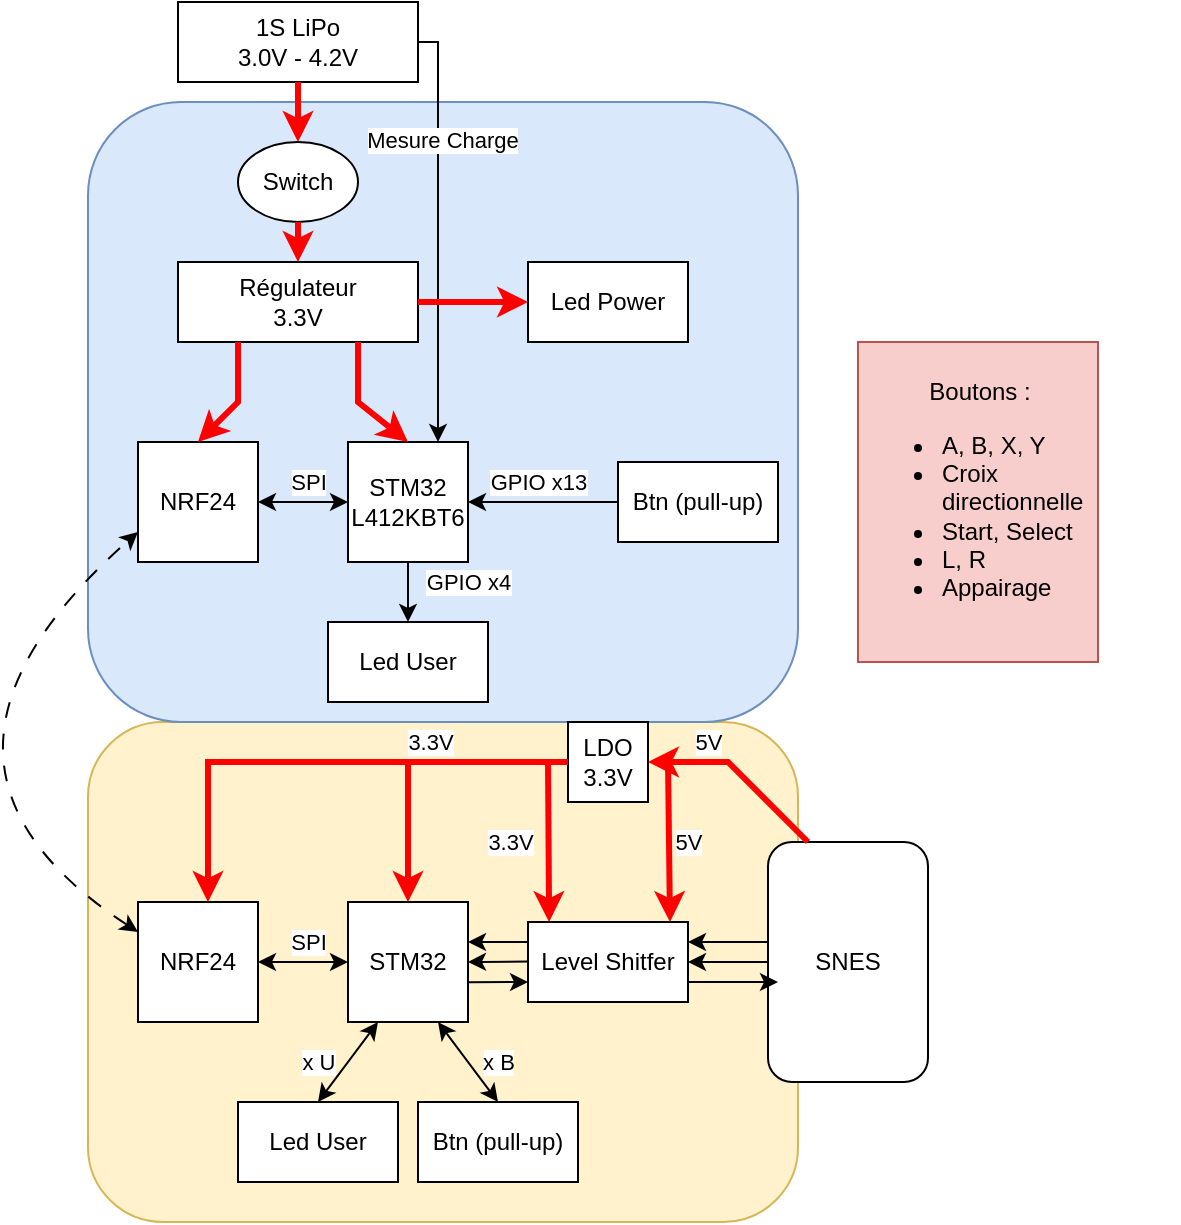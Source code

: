 <mxfile version="21.1.5">
  <diagram name="Page-1" id="msHvTRWVfyWcn1LJuCkx">
    <mxGraphModel dx="1133" dy="663" grid="1" gridSize="10" guides="1" tooltips="1" connect="1" arrows="1" fold="1" page="1" pageScale="1" pageWidth="850" pageHeight="1100" math="0" shadow="0">
      <root>
        <mxCell id="0" />
        <mxCell id="1" parent="0" />
        <mxCell id="XxLqjVawVQWkBtTDdWvX-86" value="" style="rounded=1;whiteSpace=wrap;html=1;fillColor=#fff2cc;strokeColor=#d6b656;" vertex="1" parent="1">
          <mxGeometry x="215" y="370" width="355" height="250" as="geometry" />
        </mxCell>
        <mxCell id="XxLqjVawVQWkBtTDdWvX-85" value="" style="rounded=1;whiteSpace=wrap;html=1;fillColor=#dae8fc;strokeColor=#6c8ebf;" vertex="1" parent="1">
          <mxGeometry x="215" y="60" width="355" height="310" as="geometry" />
        </mxCell>
        <mxCell id="XxLqjVawVQWkBtTDdWvX-2" value="Level Shitfer" style="rounded=0;whiteSpace=wrap;html=1;" vertex="1" parent="1">
          <mxGeometry x="435" y="470" width="80" height="40" as="geometry" />
        </mxCell>
        <mxCell id="XxLqjVawVQWkBtTDdWvX-3" value="SNES" style="rounded=1;whiteSpace=wrap;html=1;" vertex="1" parent="1">
          <mxGeometry x="555" y="430" width="80" height="120" as="geometry" />
        </mxCell>
        <mxCell id="XxLqjVawVQWkBtTDdWvX-4" value="STM32" style="whiteSpace=wrap;html=1;aspect=fixed;" vertex="1" parent="1">
          <mxGeometry x="345" y="460" width="60" height="60" as="geometry" />
        </mxCell>
        <mxCell id="XxLqjVawVQWkBtTDdWvX-5" value="&lt;div&gt;LDO&lt;/div&gt;&lt;div&gt;3.3V&lt;br&gt;&lt;/div&gt;" style="whiteSpace=wrap;html=1;aspect=fixed;" vertex="1" parent="1">
          <mxGeometry x="455" y="370" width="40" height="40" as="geometry" />
        </mxCell>
        <mxCell id="XxLqjVawVQWkBtTDdWvX-6" value="" style="endArrow=classic;html=1;rounded=0;exitX=0.25;exitY=0;exitDx=0;exitDy=0;entryX=1;entryY=0.5;entryDx=0;entryDy=0;fillColor=#f8cecc;strokeColor=#FF0000;strokeWidth=3;" edge="1" parent="1" source="XxLqjVawVQWkBtTDdWvX-3" target="XxLqjVawVQWkBtTDdWvX-5">
          <mxGeometry width="50" height="50" relative="1" as="geometry">
            <mxPoint x="395" y="500" as="sourcePoint" />
            <mxPoint x="445" y="450" as="targetPoint" />
            <Array as="points">
              <mxPoint x="535" y="390" />
            </Array>
          </mxGeometry>
        </mxCell>
        <mxCell id="XxLqjVawVQWkBtTDdWvX-9" value="5V" style="edgeLabel;html=1;align=center;verticalAlign=middle;resizable=0;points=[];" vertex="1" connectable="0" parent="XxLqjVawVQWkBtTDdWvX-6">
          <mxGeometry x="-0.13" y="-2" relative="1" as="geometry">
            <mxPoint x="-22" y="-19" as="offset" />
          </mxGeometry>
        </mxCell>
        <mxCell id="XxLqjVawVQWkBtTDdWvX-7" value="" style="endArrow=classic;html=1;rounded=0;exitX=0;exitY=0.5;exitDx=0;exitDy=0;entryX=0.5;entryY=0;entryDx=0;entryDy=0;fillColor=#f8cecc;strokeColor=#FF0000;strokeWidth=3;" edge="1" parent="1" source="XxLqjVawVQWkBtTDdWvX-5" target="XxLqjVawVQWkBtTDdWvX-4">
          <mxGeometry width="50" height="50" relative="1" as="geometry">
            <mxPoint x="425" y="420" as="sourcePoint" />
            <mxPoint x="345" y="380" as="targetPoint" />
            <Array as="points">
              <mxPoint x="375" y="390" />
            </Array>
          </mxGeometry>
        </mxCell>
        <mxCell id="XxLqjVawVQWkBtTDdWvX-8" value="3.3V" style="edgeLabel;html=1;align=center;verticalAlign=middle;resizable=0;points=[];" vertex="1" connectable="0" parent="XxLqjVawVQWkBtTDdWvX-7">
          <mxGeometry x="-0.697" relative="1" as="geometry">
            <mxPoint x="-47" y="-10" as="offset" />
          </mxGeometry>
        </mxCell>
        <mxCell id="XxLqjVawVQWkBtTDdWvX-10" value="" style="endArrow=classic;html=1;rounded=0;entryX=0.132;entryY=0.001;entryDx=0;entryDy=0;entryPerimeter=0;strokeColor=#FF0000;strokeWidth=3;" edge="1" parent="1" target="XxLqjVawVQWkBtTDdWvX-2">
          <mxGeometry width="50" height="50" relative="1" as="geometry">
            <mxPoint x="445" y="390" as="sourcePoint" />
            <mxPoint x="445" y="450" as="targetPoint" />
          </mxGeometry>
        </mxCell>
        <mxCell id="XxLqjVawVQWkBtTDdWvX-11" value="3.3V" style="edgeLabel;html=1;align=center;verticalAlign=middle;resizable=0;points=[];" vertex="1" connectable="0" parent="XxLqjVawVQWkBtTDdWvX-10">
          <mxGeometry x="0.465" relative="1" as="geometry">
            <mxPoint x="-20" y="-19" as="offset" />
          </mxGeometry>
        </mxCell>
        <mxCell id="XxLqjVawVQWkBtTDdWvX-12" value="" style="endArrow=classic;html=1;rounded=0;entryX=0.132;entryY=0.001;entryDx=0;entryDy=0;entryPerimeter=0;strokeColor=#FF0000;strokeWidth=3;" edge="1" parent="1">
          <mxGeometry width="50" height="50" relative="1" as="geometry">
            <mxPoint x="505" y="390" as="sourcePoint" />
            <mxPoint x="506" y="470" as="targetPoint" />
          </mxGeometry>
        </mxCell>
        <mxCell id="XxLqjVawVQWkBtTDdWvX-13" value="5V" style="edgeLabel;html=1;align=center;verticalAlign=middle;resizable=0;points=[];" vertex="1" connectable="0" parent="XxLqjVawVQWkBtTDdWvX-12">
          <mxGeometry x="0.465" relative="1" as="geometry">
            <mxPoint x="9" y="-19" as="offset" />
          </mxGeometry>
        </mxCell>
        <mxCell id="XxLqjVawVQWkBtTDdWvX-14" value="" style="endArrow=classic;html=1;rounded=0;entryX=0;entryY=0.75;entryDx=0;entryDy=0;exitX=1.006;exitY=0.669;exitDx=0;exitDy=0;exitPerimeter=0;" edge="1" parent="1" source="XxLqjVawVQWkBtTDdWvX-4" target="XxLqjVawVQWkBtTDdWvX-2">
          <mxGeometry width="50" height="50" relative="1" as="geometry">
            <mxPoint x="445" y="600" as="sourcePoint" />
            <mxPoint x="495" y="550" as="targetPoint" />
          </mxGeometry>
        </mxCell>
        <mxCell id="XxLqjVawVQWkBtTDdWvX-16" value="" style="endArrow=classic;html=1;rounded=0;entryX=1;entryY=0.5;entryDx=0;entryDy=0;exitX=0;exitY=0.5;exitDx=0;exitDy=0;" edge="1" parent="1" source="XxLqjVawVQWkBtTDdWvX-3" target="XxLqjVawVQWkBtTDdWvX-2">
          <mxGeometry width="50" height="50" relative="1" as="geometry">
            <mxPoint x="525" y="510" as="sourcePoint" />
            <mxPoint x="567" y="510" as="targetPoint" />
          </mxGeometry>
        </mxCell>
        <mxCell id="XxLqjVawVQWkBtTDdWvX-17" value="" style="endArrow=classic;html=1;rounded=0;entryX=1;entryY=0.5;entryDx=0;entryDy=0;exitX=0;exitY=0.5;exitDx=0;exitDy=0;" edge="1" parent="1">
          <mxGeometry width="50" height="50" relative="1" as="geometry">
            <mxPoint x="555" y="480" as="sourcePoint" />
            <mxPoint x="515" y="480" as="targetPoint" />
          </mxGeometry>
        </mxCell>
        <mxCell id="XxLqjVawVQWkBtTDdWvX-18" value="" style="endArrow=classic;html=1;rounded=0;exitX=0;exitY=0.5;exitDx=0;exitDy=0;" edge="1" parent="1">
          <mxGeometry width="50" height="50" relative="1" as="geometry">
            <mxPoint x="435" y="489.76" as="sourcePoint" />
            <mxPoint x="405" y="490" as="targetPoint" />
          </mxGeometry>
        </mxCell>
        <mxCell id="XxLqjVawVQWkBtTDdWvX-19" value="" style="endArrow=classic;html=1;rounded=0;exitX=0;exitY=0.5;exitDx=0;exitDy=0;" edge="1" parent="1">
          <mxGeometry width="50" height="50" relative="1" as="geometry">
            <mxPoint x="435" y="480" as="sourcePoint" />
            <mxPoint x="405" y="480" as="targetPoint" />
          </mxGeometry>
        </mxCell>
        <mxCell id="XxLqjVawVQWkBtTDdWvX-21" value="NRF24" style="whiteSpace=wrap;html=1;aspect=fixed;" vertex="1" parent="1">
          <mxGeometry x="240" y="460" width="60" height="60" as="geometry" />
        </mxCell>
        <mxCell id="XxLqjVawVQWkBtTDdWvX-23" value="" style="endArrow=classic;html=1;rounded=0;entryX=0.5;entryY=0;entryDx=0;entryDy=0;fillColor=#f8cecc;strokeColor=#FF0000;strokeWidth=3;" edge="1" parent="1">
          <mxGeometry width="50" height="50" relative="1" as="geometry">
            <mxPoint x="380" y="390" as="sourcePoint" />
            <mxPoint x="275" y="460" as="targetPoint" />
            <Array as="points">
              <mxPoint x="275" y="390" />
            </Array>
          </mxGeometry>
        </mxCell>
        <mxCell id="XxLqjVawVQWkBtTDdWvX-25" value="" style="endArrow=classic;startArrow=classic;html=1;rounded=0;exitX=1;exitY=0.5;exitDx=0;exitDy=0;entryX=0;entryY=0.5;entryDx=0;entryDy=0;" edge="1" parent="1" source="XxLqjVawVQWkBtTDdWvX-21" target="XxLqjVawVQWkBtTDdWvX-4">
          <mxGeometry width="50" height="50" relative="1" as="geometry">
            <mxPoint x="395" y="500" as="sourcePoint" />
            <mxPoint x="445" y="450" as="targetPoint" />
          </mxGeometry>
        </mxCell>
        <mxCell id="XxLqjVawVQWkBtTDdWvX-26" value="SPI" style="edgeLabel;html=1;align=center;verticalAlign=middle;resizable=0;points=[];" vertex="1" connectable="0" parent="XxLqjVawVQWkBtTDdWvX-25">
          <mxGeometry x="0.475" relative="1" as="geometry">
            <mxPoint x="-8" y="-10" as="offset" />
          </mxGeometry>
        </mxCell>
        <mxCell id="XxLqjVawVQWkBtTDdWvX-29" value="&lt;div&gt;STM32&lt;/div&gt;&lt;div&gt;L412KBT6&lt;br&gt;&lt;/div&gt;" style="whiteSpace=wrap;html=1;aspect=fixed;" vertex="1" parent="1">
          <mxGeometry x="345" y="230" width="60" height="60" as="geometry" />
        </mxCell>
        <mxCell id="XxLqjVawVQWkBtTDdWvX-45" value="NRF24" style="whiteSpace=wrap;html=1;aspect=fixed;" vertex="1" parent="1">
          <mxGeometry x="240" y="230" width="60" height="60" as="geometry" />
        </mxCell>
        <mxCell id="XxLqjVawVQWkBtTDdWvX-47" value="" style="endArrow=classic;startArrow=classic;html=1;rounded=0;exitX=1;exitY=0.5;exitDx=0;exitDy=0;entryX=0;entryY=0.5;entryDx=0;entryDy=0;" edge="1" parent="1" source="XxLqjVawVQWkBtTDdWvX-45" target="XxLqjVawVQWkBtTDdWvX-29">
          <mxGeometry width="50" height="50" relative="1" as="geometry">
            <mxPoint x="395" y="270" as="sourcePoint" />
            <mxPoint x="445" y="220" as="targetPoint" />
          </mxGeometry>
        </mxCell>
        <mxCell id="XxLqjVawVQWkBtTDdWvX-48" value="SPI" style="edgeLabel;html=1;align=center;verticalAlign=middle;resizable=0;points=[];" vertex="1" connectable="0" parent="XxLqjVawVQWkBtTDdWvX-47">
          <mxGeometry x="0.475" relative="1" as="geometry">
            <mxPoint x="-8" y="-10" as="offset" />
          </mxGeometry>
        </mxCell>
        <mxCell id="XxLqjVawVQWkBtTDdWvX-50" value="&lt;div&gt;Régulateur &lt;br&gt;&lt;/div&gt;&lt;div&gt;3.3V&lt;br&gt;&lt;/div&gt;" style="rounded=0;whiteSpace=wrap;html=1;" vertex="1" parent="1">
          <mxGeometry x="260" y="140" width="120" height="40" as="geometry" />
        </mxCell>
        <mxCell id="XxLqjVawVQWkBtTDdWvX-54" value="" style="endArrow=classic;html=1;rounded=0;exitX=0.75;exitY=1;exitDx=0;exitDy=0;entryX=0.5;entryY=0;entryDx=0;entryDy=0;strokeColor=#FF0000;strokeWidth=3;" edge="1" parent="1" source="XxLqjVawVQWkBtTDdWvX-50" target="XxLqjVawVQWkBtTDdWvX-29">
          <mxGeometry width="50" height="50" relative="1" as="geometry">
            <mxPoint x="340" y="290" as="sourcePoint" />
            <mxPoint x="390" y="240" as="targetPoint" />
            <Array as="points">
              <mxPoint x="350" y="210" />
            </Array>
          </mxGeometry>
        </mxCell>
        <mxCell id="XxLqjVawVQWkBtTDdWvX-55" value="" style="endArrow=classic;html=1;rounded=0;exitX=0.25;exitY=1;exitDx=0;exitDy=0;entryX=0.5;entryY=0;entryDx=0;entryDy=0;strokeColor=#FF0000;strokeWidth=3;" edge="1" parent="1" source="XxLqjVawVQWkBtTDdWvX-50" target="XxLqjVawVQWkBtTDdWvX-45">
          <mxGeometry width="50" height="50" relative="1" as="geometry">
            <mxPoint x="340" y="290" as="sourcePoint" />
            <mxPoint x="390" y="240" as="targetPoint" />
            <Array as="points">
              <mxPoint x="290" y="210" />
            </Array>
          </mxGeometry>
        </mxCell>
        <mxCell id="XxLqjVawVQWkBtTDdWvX-56" value="&lt;div&gt;1S LiPo&lt;/div&gt;&lt;div&gt;3.0V - 4.2V&lt;br&gt;&lt;/div&gt;" style="rounded=0;whiteSpace=wrap;html=1;" vertex="1" parent="1">
          <mxGeometry x="260" y="10" width="120" height="40" as="geometry" />
        </mxCell>
        <mxCell id="XxLqjVawVQWkBtTDdWvX-58" value="" style="endArrow=classic;html=1;rounded=0;exitX=1;exitY=0.5;exitDx=0;exitDy=0;entryX=0.75;entryY=0;entryDx=0;entryDy=0;" edge="1" parent="1" source="XxLqjVawVQWkBtTDdWvX-56" target="XxLqjVawVQWkBtTDdWvX-29">
          <mxGeometry width="50" height="50" relative="1" as="geometry">
            <mxPoint x="290" y="300" as="sourcePoint" />
            <mxPoint x="340" y="250" as="targetPoint" />
            <Array as="points">
              <mxPoint x="390" y="30" />
            </Array>
          </mxGeometry>
        </mxCell>
        <mxCell id="XxLqjVawVQWkBtTDdWvX-59" value="Mesure Charge" style="edgeLabel;html=1;align=center;verticalAlign=middle;resizable=0;points=[];" vertex="1" connectable="0" parent="XxLqjVawVQWkBtTDdWvX-58">
          <mxGeometry x="-0.441" y="2" relative="1" as="geometry">
            <mxPoint as="offset" />
          </mxGeometry>
        </mxCell>
        <mxCell id="XxLqjVawVQWkBtTDdWvX-61" value="Btn (pull-up)" style="rounded=0;whiteSpace=wrap;html=1;" vertex="1" parent="1">
          <mxGeometry x="480" y="240" width="80" height="40" as="geometry" />
        </mxCell>
        <mxCell id="XxLqjVawVQWkBtTDdWvX-62" value="" style="endArrow=classic;html=1;rounded=0;entryX=1;entryY=0.5;entryDx=0;entryDy=0;exitX=0;exitY=0.5;exitDx=0;exitDy=0;" edge="1" parent="1" source="XxLqjVawVQWkBtTDdWvX-61" target="XxLqjVawVQWkBtTDdWvX-29">
          <mxGeometry width="50" height="50" relative="1" as="geometry">
            <mxPoint x="370" y="330" as="sourcePoint" />
            <mxPoint x="420" y="280" as="targetPoint" />
          </mxGeometry>
        </mxCell>
        <mxCell id="XxLqjVawVQWkBtTDdWvX-63" value="GPIO x13" style="edgeLabel;html=1;align=center;verticalAlign=middle;resizable=0;points=[];" vertex="1" connectable="0" parent="XxLqjVawVQWkBtTDdWvX-62">
          <mxGeometry x="-0.404" relative="1" as="geometry">
            <mxPoint x="-18" y="-10" as="offset" />
          </mxGeometry>
        </mxCell>
        <mxCell id="XxLqjVawVQWkBtTDdWvX-64" value="" style="endArrow=classic;startArrow=classic;html=1;entryX=0;entryY=0.75;entryDx=0;entryDy=0;exitX=0;exitY=0.25;exitDx=0;exitDy=0;curved=1;dashed=1;dashPattern=8 8;" edge="1" parent="1" source="XxLqjVawVQWkBtTDdWvX-21" target="XxLqjVawVQWkBtTDdWvX-45">
          <mxGeometry width="50" height="50" relative="1" as="geometry">
            <mxPoint x="500" y="300" as="sourcePoint" />
            <mxPoint x="550" y="250" as="targetPoint" />
            <Array as="points">
              <mxPoint x="110" y="390" />
            </Array>
          </mxGeometry>
        </mxCell>
        <mxCell id="XxLqjVawVQWkBtTDdWvX-65" value="Led Power" style="rounded=0;whiteSpace=wrap;html=1;" vertex="1" parent="1">
          <mxGeometry x="435" y="140" width="80" height="40" as="geometry" />
        </mxCell>
        <mxCell id="XxLqjVawVQWkBtTDdWvX-67" value="" style="endArrow=classic;html=1;rounded=0;exitX=1;exitY=0.5;exitDx=0;exitDy=0;entryX=0;entryY=0.5;entryDx=0;entryDy=0;strokeColor=#FF0000;strokeWidth=3;" edge="1" parent="1" source="XxLqjVawVQWkBtTDdWvX-50" target="XxLqjVawVQWkBtTDdWvX-65">
          <mxGeometry width="50" height="50" relative="1" as="geometry">
            <mxPoint x="360" y="190" as="sourcePoint" />
            <mxPoint x="385" y="240" as="targetPoint" />
            <Array as="points" />
          </mxGeometry>
        </mxCell>
        <mxCell id="XxLqjVawVQWkBtTDdWvX-69" value="Switch" style="ellipse;whiteSpace=wrap;html=1;" vertex="1" parent="1">
          <mxGeometry x="290" y="80" width="60" height="40" as="geometry" />
        </mxCell>
        <mxCell id="XxLqjVawVQWkBtTDdWvX-72" value="" style="endArrow=classic;html=1;rounded=0;exitX=0.5;exitY=1;exitDx=0;exitDy=0;entryX=0.5;entryY=0;entryDx=0;entryDy=0;strokeWidth=3;strokeColor=#FF0000;" edge="1" parent="1" source="XxLqjVawVQWkBtTDdWvX-56" target="XxLqjVawVQWkBtTDdWvX-69">
          <mxGeometry width="50" height="50" relative="1" as="geometry">
            <mxPoint x="380" y="250" as="sourcePoint" />
            <mxPoint x="430" y="200" as="targetPoint" />
          </mxGeometry>
        </mxCell>
        <mxCell id="XxLqjVawVQWkBtTDdWvX-73" value="" style="endArrow=classic;html=1;rounded=0;entryX=0.5;entryY=0;entryDx=0;entryDy=0;strokeWidth=3;strokeColor=#FF0000;" edge="1" parent="1" target="XxLqjVawVQWkBtTDdWvX-50">
          <mxGeometry width="50" height="50" relative="1" as="geometry">
            <mxPoint x="320" y="120" as="sourcePoint" />
            <mxPoint x="319.71" y="130" as="targetPoint" />
          </mxGeometry>
        </mxCell>
        <mxCell id="XxLqjVawVQWkBtTDdWvX-74" value="Led User" style="rounded=0;whiteSpace=wrap;html=1;" vertex="1" parent="1">
          <mxGeometry x="335" y="320" width="80" height="40" as="geometry" />
        </mxCell>
        <mxCell id="XxLqjVawVQWkBtTDdWvX-75" value="" style="endArrow=classic;html=1;rounded=0;entryX=0.5;entryY=0;entryDx=0;entryDy=0;exitX=0.5;exitY=1;exitDx=0;exitDy=0;" edge="1" parent="1" source="XxLqjVawVQWkBtTDdWvX-29" target="XxLqjVawVQWkBtTDdWvX-74">
          <mxGeometry width="50" height="50" relative="1" as="geometry">
            <mxPoint x="490" y="270" as="sourcePoint" />
            <mxPoint x="415" y="270" as="targetPoint" />
          </mxGeometry>
        </mxCell>
        <mxCell id="XxLqjVawVQWkBtTDdWvX-76" value="GPIO x4" style="edgeLabel;html=1;align=center;verticalAlign=middle;resizable=0;points=[];" vertex="1" connectable="0" parent="XxLqjVawVQWkBtTDdWvX-75">
          <mxGeometry x="-0.404" relative="1" as="geometry">
            <mxPoint x="30" y="1" as="offset" />
          </mxGeometry>
        </mxCell>
        <mxCell id="XxLqjVawVQWkBtTDdWvX-77" value="Led User" style="rounded=0;whiteSpace=wrap;html=1;" vertex="1" parent="1">
          <mxGeometry x="290" y="560" width="80" height="40" as="geometry" />
        </mxCell>
        <mxCell id="XxLqjVawVQWkBtTDdWvX-78" value="Btn (pull-up)" style="rounded=0;whiteSpace=wrap;html=1;" vertex="1" parent="1">
          <mxGeometry x="380" y="560" width="80" height="40" as="geometry" />
        </mxCell>
        <mxCell id="XxLqjVawVQWkBtTDdWvX-79" value="" style="endArrow=classic;startArrow=classic;html=1;rounded=0;exitX=0.5;exitY=0;exitDx=0;exitDy=0;entryX=0.25;entryY=1;entryDx=0;entryDy=0;" edge="1" parent="1" source="XxLqjVawVQWkBtTDdWvX-77" target="XxLqjVawVQWkBtTDdWvX-4">
          <mxGeometry width="50" height="50" relative="1" as="geometry">
            <mxPoint x="410" y="520" as="sourcePoint" />
            <mxPoint x="360" y="540" as="targetPoint" />
          </mxGeometry>
        </mxCell>
        <mxCell id="XxLqjVawVQWkBtTDdWvX-81" value="&lt;div&gt;x U&lt;br&gt;&lt;/div&gt;" style="edgeLabel;html=1;align=center;verticalAlign=middle;resizable=0;points=[];" vertex="1" connectable="0" parent="XxLqjVawVQWkBtTDdWvX-79">
          <mxGeometry x="-0.187" y="-1" relative="1" as="geometry">
            <mxPoint x="-13" y="-4" as="offset" />
          </mxGeometry>
        </mxCell>
        <mxCell id="XxLqjVawVQWkBtTDdWvX-80" value="" style="endArrow=classic;startArrow=classic;html=1;rounded=0;exitX=0.5;exitY=0;exitDx=0;exitDy=0;entryX=0.75;entryY=1;entryDx=0;entryDy=0;" edge="1" parent="1" source="XxLqjVawVQWkBtTDdWvX-78" target="XxLqjVawVQWkBtTDdWvX-4">
          <mxGeometry width="50" height="50" relative="1" as="geometry">
            <mxPoint x="340" y="570" as="sourcePoint" />
            <mxPoint x="374" y="531" as="targetPoint" />
          </mxGeometry>
        </mxCell>
        <mxCell id="XxLqjVawVQWkBtTDdWvX-82" value="x B" style="edgeLabel;html=1;align=center;verticalAlign=middle;resizable=0;points=[];" vertex="1" connectable="0" parent="XxLqjVawVQWkBtTDdWvX-80">
          <mxGeometry x="-0.504" relative="1" as="geometry">
            <mxPoint x="7" y="-10" as="offset" />
          </mxGeometry>
        </mxCell>
        <mxCell id="XxLqjVawVQWkBtTDdWvX-84" value="&lt;div align=&quot;center&quot;&gt;Boutons :&lt;/div&gt;&lt;div align=&quot;left&quot;&gt;&lt;ul&gt;&lt;li&gt;A, B, X, Y&lt;/li&gt;&lt;li&gt;Croix directionnelle&lt;/li&gt;&lt;li&gt;Start, Select&lt;/li&gt;&lt;li&gt;L, R&lt;/li&gt;&lt;li&gt;Appairage&lt;br&gt;&lt;/li&gt;&lt;/ul&gt;&lt;/div&gt;" style="rounded=0;whiteSpace=wrap;html=1;fillColor=#f8cecc;strokeColor=#b85450;align=left;" vertex="1" parent="1">
          <mxGeometry x="600" y="180" width="120" height="160" as="geometry" />
        </mxCell>
        <mxCell id="XxLqjVawVQWkBtTDdWvX-88" value="" style="endArrow=classic;html=1;rounded=0;exitX=1.025;exitY=0.652;exitDx=0;exitDy=0;exitPerimeter=0;" edge="1" parent="1">
          <mxGeometry width="50" height="50" relative="1" as="geometry">
            <mxPoint x="515" y="500" as="sourcePoint" />
            <mxPoint x="560" y="500" as="targetPoint" />
          </mxGeometry>
        </mxCell>
        <mxCell id="XxLqjVawVQWkBtTDdWvX-89" value="&amp;nbsp;" style="text;whiteSpace=wrap;html=1;" vertex="1" parent="1">
          <mxGeometry x="720" y="500" width="40" height="40" as="geometry" />
        </mxCell>
      </root>
    </mxGraphModel>
  </diagram>
</mxfile>
